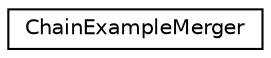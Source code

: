 digraph "Graphical Class Hierarchy"
{
  edge [fontname="Helvetica",fontsize="10",labelfontname="Helvetica",labelfontsize="10"];
  node [fontname="Helvetica",fontsize="10",shape=record];
  rankdir="LR";
  Node0 [label="ChainExampleMerger",height=0.2,width=0.4,color="black", fillcolor="white", style="filled",URL="$classkaldi_1_1nnet3_1_1ChainExampleMerger.html",tooltip="This class is responsible for arranging examples in groups that have the same strucure (i..."];
}
